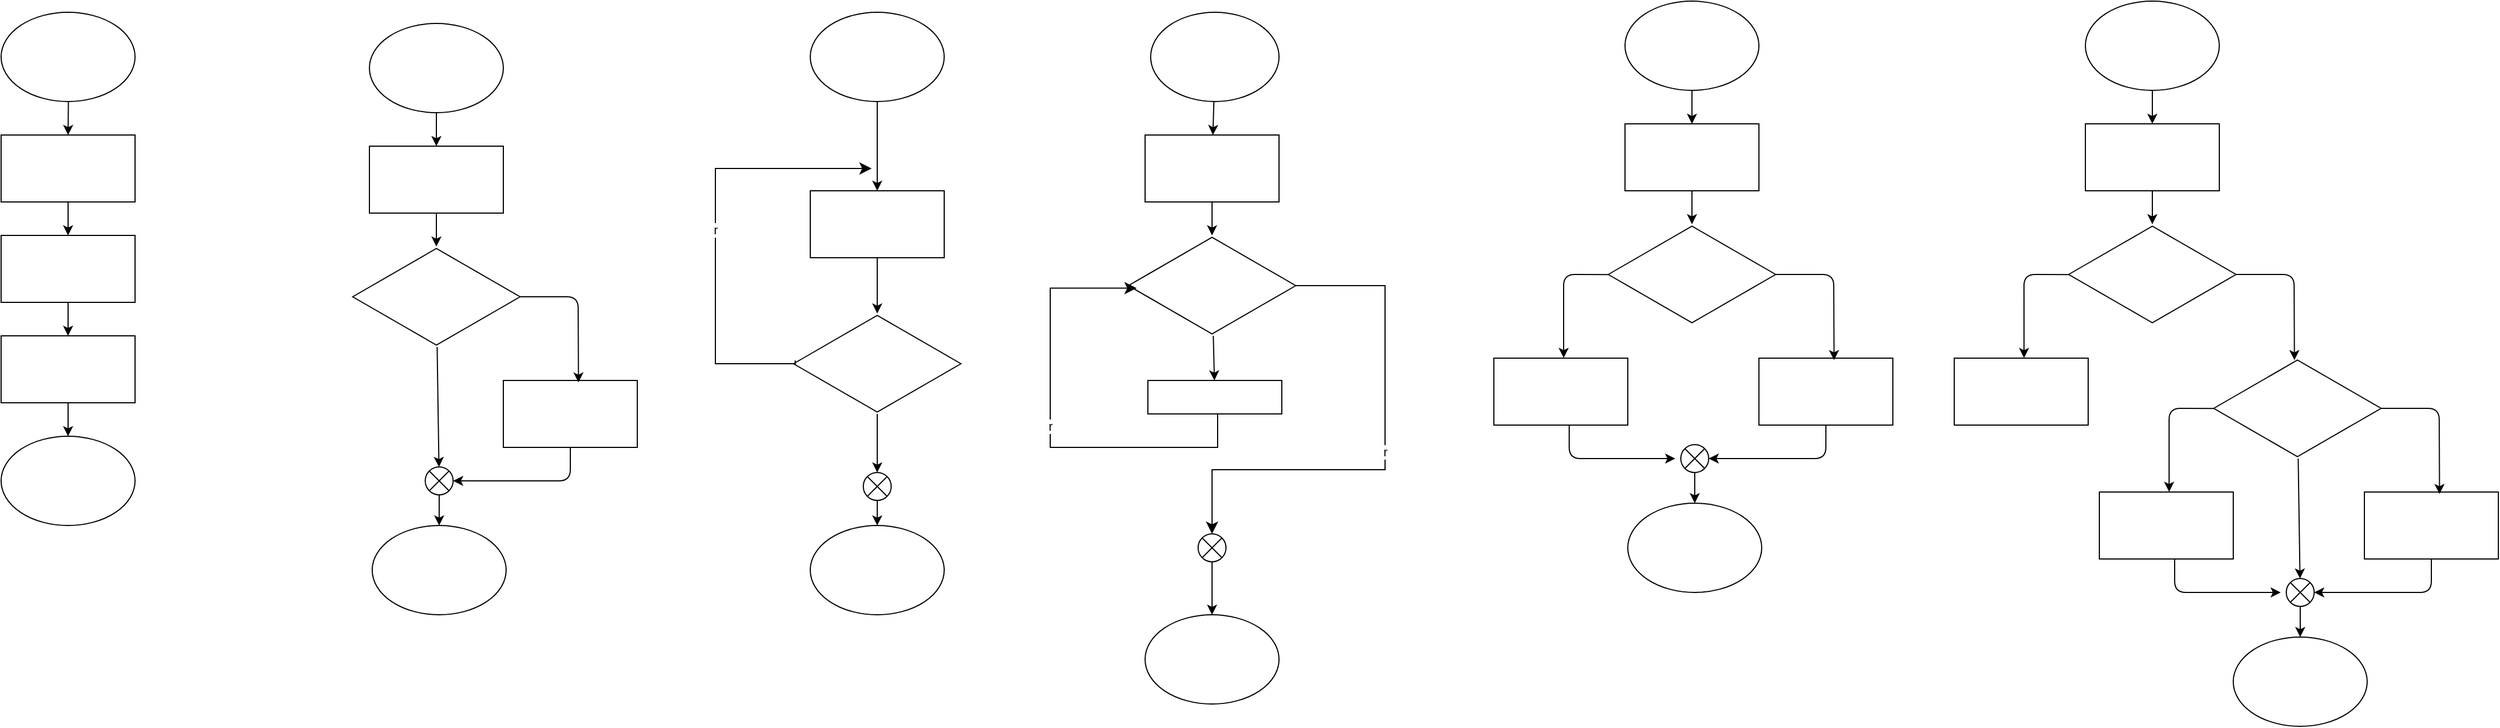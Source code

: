 <mxfile>
    <diagram id="3gfcmE10WwM9FCHn9ham" name="Página-1">
        <mxGraphModel dx="185" dy="104" grid="1" gridSize="10" guides="1" tooltips="1" connect="1" arrows="1" fold="1" page="1" pageScale="1" pageWidth="1200" pageHeight="1600" math="0" shadow="0">
            <root>
                <mxCell id="0"/>
                <mxCell id="1" parent="0"/>
                <mxCell id="6" value="" style="edgeStyle=none;html=1;" parent="1" source="2" target="4" edge="1">
                    <mxGeometry relative="1" as="geometry"/>
                </mxCell>
                <mxCell id="2" value="" style="ellipse;whiteSpace=wrap;html=1;" parent="1" vertex="1">
                    <mxGeometry x="100" y="10" width="120" height="80" as="geometry"/>
                </mxCell>
                <mxCell id="8" value="" style="edgeStyle=none;html=1;" parent="1" source="3" target="5" edge="1">
                    <mxGeometry relative="1" as="geometry"/>
                </mxCell>
                <mxCell id="3" value="" style="rounded=0;whiteSpace=wrap;html=1;" parent="1" vertex="1">
                    <mxGeometry x="100" y="210" width="120" height="60" as="geometry"/>
                </mxCell>
                <mxCell id="7" value="" style="edgeStyle=none;html=1;" parent="1" source="4" target="3" edge="1">
                    <mxGeometry relative="1" as="geometry"/>
                </mxCell>
                <mxCell id="4" value="" style="rounded=0;whiteSpace=wrap;html=1;" parent="1" vertex="1">
                    <mxGeometry x="100" y="120" width="120" height="60" as="geometry"/>
                </mxCell>
                <mxCell id="10" value="" style="edgeStyle=none;html=1;" parent="1" source="5" target="9" edge="1">
                    <mxGeometry relative="1" as="geometry"/>
                </mxCell>
                <mxCell id="5" value="" style="rounded=0;whiteSpace=wrap;html=1;" parent="1" vertex="1">
                    <mxGeometry x="100" y="300" width="120" height="60" as="geometry"/>
                </mxCell>
                <mxCell id="9" value="" style="ellipse;whiteSpace=wrap;html=1;" parent="1" vertex="1">
                    <mxGeometry x="100" y="390" width="120" height="80" as="geometry"/>
                </mxCell>
                <mxCell id="13" value="" style="edgeStyle=none;html=1;" parent="1" source="11" target="12" edge="1">
                    <mxGeometry relative="1" as="geometry"/>
                </mxCell>
                <mxCell id="11" value="" style="ellipse;whiteSpace=wrap;html=1;" parent="1" vertex="1">
                    <mxGeometry x="430" y="20" width="120" height="80" as="geometry"/>
                </mxCell>
                <mxCell id="15" value="" style="edgeStyle=none;html=1;" parent="1" source="12" edge="1">
                    <mxGeometry relative="1" as="geometry">
                        <mxPoint x="490" y="220" as="targetPoint"/>
                    </mxGeometry>
                </mxCell>
                <mxCell id="12" value="" style="rounded=0;whiteSpace=wrap;html=1;" parent="1" vertex="1">
                    <mxGeometry x="430" y="130" width="120" height="60" as="geometry"/>
                </mxCell>
                <mxCell id="25" style="edgeStyle=none;html=1;entryX=1;entryY=0.5;entryDx=0;entryDy=0;" parent="1" source="16" target="23" edge="1">
                    <mxGeometry relative="1" as="geometry">
                        <Array as="points">
                            <mxPoint x="610" y="430"/>
                        </Array>
                    </mxGeometry>
                </mxCell>
                <mxCell id="16" value="" style="rounded=0;whiteSpace=wrap;html=1;" parent="1" vertex="1">
                    <mxGeometry x="550" y="340" width="120" height="60" as="geometry"/>
                </mxCell>
                <mxCell id="18" value="" style="ellipse;whiteSpace=wrap;html=1;" parent="1" vertex="1">
                    <mxGeometry x="432.5" y="470" width="120" height="80" as="geometry"/>
                </mxCell>
                <mxCell id="21" style="edgeStyle=none;html=1;entryX=0.561;entryY=0.03;entryDx=0;entryDy=0;entryPerimeter=0;" parent="1" source="20" target="16" edge="1">
                    <mxGeometry relative="1" as="geometry">
                        <Array as="points">
                            <mxPoint x="617" y="265"/>
                        </Array>
                    </mxGeometry>
                </mxCell>
                <mxCell id="26" value="" style="edgeStyle=none;html=1;" parent="1" source="20" target="23" edge="1">
                    <mxGeometry relative="1" as="geometry"/>
                </mxCell>
                <mxCell id="20" value="" style="html=1;whiteSpace=wrap;aspect=fixed;shape=isoRectangle;" parent="1" vertex="1">
                    <mxGeometry x="415" y="220" width="150" height="90" as="geometry"/>
                </mxCell>
                <mxCell id="27" value="" style="edgeStyle=none;html=1;" parent="1" source="23" target="18" edge="1">
                    <mxGeometry relative="1" as="geometry"/>
                </mxCell>
                <mxCell id="23" value="" style="shape=sumEllipse;perimeter=ellipsePerimeter;whiteSpace=wrap;html=1;backgroundOutline=1;" parent="1" vertex="1">
                    <mxGeometry x="480" y="417.5" width="25" height="25" as="geometry"/>
                </mxCell>
                <mxCell id="28" value="" style="edgeStyle=none;html=1;" edge="1" parent="1" source="29" target="31">
                    <mxGeometry relative="1" as="geometry"/>
                </mxCell>
                <mxCell id="29" value="" style="ellipse;whiteSpace=wrap;html=1;" vertex="1" parent="1">
                    <mxGeometry x="1130" y="10" width="115" height="80" as="geometry"/>
                </mxCell>
                <mxCell id="30" value="" style="edgeStyle=none;html=1;" edge="1" parent="1" source="31">
                    <mxGeometry relative="1" as="geometry">
                        <mxPoint x="1185" y="210.0" as="targetPoint"/>
                    </mxGeometry>
                </mxCell>
                <mxCell id="31" value="" style="rounded=0;whiteSpace=wrap;html=1;" vertex="1" parent="1">
                    <mxGeometry x="1125" y="120" width="120" height="60" as="geometry"/>
                </mxCell>
                <mxCell id="33" value="" style="rounded=0;whiteSpace=wrap;html=1;" vertex="1" parent="1">
                    <mxGeometry x="1127.5" y="340" width="120" height="30" as="geometry"/>
                </mxCell>
                <mxCell id="34" value="" style="ellipse;whiteSpace=wrap;html=1;" vertex="1" parent="1">
                    <mxGeometry x="1125" y="550" width="120" height="80" as="geometry"/>
                </mxCell>
                <mxCell id="41" value="" style="edgeStyle=none;html=1;" edge="1" parent="1" source="37" target="33">
                    <mxGeometry relative="1" as="geometry"/>
                </mxCell>
                <mxCell id="37" value="" style="html=1;whiteSpace=wrap;aspect=fixed;shape=isoRectangle;" vertex="1" parent="1">
                    <mxGeometry x="1110" y="210" width="150" height="90" as="geometry"/>
                </mxCell>
                <mxCell id="42" value="r" style="edgeStyle=segmentEdgeStyle;endArrow=classic;html=1;curved=0;rounded=0;endSize=8;startSize=8;entryX=0.05;entryY=0.525;entryDx=0;entryDy=0;entryPerimeter=0;exitX=0.5;exitY=1;exitDx=0;exitDy=0;" edge="1" parent="1" source="33" target="37">
                    <mxGeometry width="50" height="50" relative="1" as="geometry">
                        <mxPoint x="1190" y="380" as="sourcePoint"/>
                        <mxPoint x="1090" y="290" as="targetPoint"/>
                        <Array as="points">
                            <mxPoint x="1190" y="370"/>
                            <mxPoint x="1190" y="400"/>
                            <mxPoint x="1040" y="400"/>
                            <mxPoint x="1040" y="257"/>
                        </Array>
                    </mxGeometry>
                </mxCell>
                <mxCell id="44" value="r" style="edgeStyle=segmentEdgeStyle;endArrow=classic;html=1;curved=0;rounded=0;endSize=8;startSize=8;entryX=0.5;entryY=0;entryDx=0;entryDy=0;" edge="1" parent="1" source="37" target="243">
                    <mxGeometry width="50" height="50" relative="1" as="geometry">
                        <mxPoint x="1490" y="370" as="sourcePoint"/>
                        <mxPoint x="1190" y="440" as="targetPoint"/>
                        <Array as="points">
                            <mxPoint x="1340" y="255"/>
                            <mxPoint x="1340" y="420"/>
                            <mxPoint x="1185" y="420"/>
                        </Array>
                    </mxGeometry>
                </mxCell>
                <mxCell id="45" value="" style="edgeStyle=none;html=1;" edge="1" parent="1" source="46" target="48">
                    <mxGeometry relative="1" as="geometry"/>
                </mxCell>
                <mxCell id="46" value="" style="ellipse;whiteSpace=wrap;html=1;" vertex="1" parent="1">
                    <mxGeometry x="825" y="10" width="120" height="80" as="geometry"/>
                </mxCell>
                <mxCell id="53" value="" style="edgeStyle=none;html=1;" edge="1" parent="1" source="48" target="52">
                    <mxGeometry relative="1" as="geometry"/>
                </mxCell>
                <mxCell id="48" value="" style="rounded=0;whiteSpace=wrap;html=1;" vertex="1" parent="1">
                    <mxGeometry x="825" y="170" width="120" height="60" as="geometry"/>
                </mxCell>
                <mxCell id="50" value="" style="ellipse;whiteSpace=wrap;html=1;" vertex="1" parent="1">
                    <mxGeometry x="825" y="470" width="120" height="80" as="geometry"/>
                </mxCell>
                <mxCell id="51" value="" style="edgeStyle=none;html=1;entryX=0.5;entryY=0;entryDx=0;entryDy=0;" edge="1" parent="1" source="52" target="240">
                    <mxGeometry relative="1" as="geometry">
                        <mxPoint x="885" y="420" as="targetPoint"/>
                    </mxGeometry>
                </mxCell>
                <mxCell id="52" value="" style="html=1;whiteSpace=wrap;aspect=fixed;shape=isoRectangle;" vertex="1" parent="1">
                    <mxGeometry x="810" y="280" width="150" height="90" as="geometry"/>
                </mxCell>
                <mxCell id="54" value="r" style="edgeStyle=segmentEdgeStyle;endArrow=classic;html=1;curved=0;rounded=0;endSize=8;startSize=8;exitX=0.01;exitY=0.468;exitDx=0;exitDy=0;exitPerimeter=0;" edge="1" parent="1" source="52">
                    <mxGeometry width="50" height="50" relative="1" as="geometry">
                        <mxPoint x="680.0" y="335.0" as="sourcePoint"/>
                        <mxPoint x="880" y="150" as="targetPoint"/>
                        <Array as="points">
                            <mxPoint x="812" y="325"/>
                            <mxPoint x="740" y="325"/>
                            <mxPoint x="740" y="150"/>
                        </Array>
                    </mxGeometry>
                </mxCell>
                <mxCell id="177" value="" style="edgeStyle=none;html=1;" edge="1" parent="1" source="178" target="180">
                    <mxGeometry relative="1" as="geometry"/>
                </mxCell>
                <mxCell id="178" value="" style="ellipse;whiteSpace=wrap;html=1;" vertex="1" parent="1">
                    <mxGeometry x="1555" width="120" height="80" as="geometry"/>
                </mxCell>
                <mxCell id="179" value="" style="edgeStyle=none;html=1;" edge="1" parent="1" source="180">
                    <mxGeometry relative="1" as="geometry">
                        <mxPoint x="1615" y="200" as="targetPoint"/>
                    </mxGeometry>
                </mxCell>
                <mxCell id="180" value="" style="rounded=0;whiteSpace=wrap;html=1;" vertex="1" parent="1">
                    <mxGeometry x="1555" y="110" width="120" height="60" as="geometry"/>
                </mxCell>
                <mxCell id="181" style="edgeStyle=none;html=1;entryX=1;entryY=0.5;entryDx=0;entryDy=0;" edge="1" parent="1" source="182" target="188">
                    <mxGeometry relative="1" as="geometry">
                        <Array as="points">
                            <mxPoint x="1735" y="410"/>
                        </Array>
                    </mxGeometry>
                </mxCell>
                <mxCell id="182" value="" style="rounded=0;whiteSpace=wrap;html=1;" vertex="1" parent="1">
                    <mxGeometry x="1675" y="320" width="120" height="60" as="geometry"/>
                </mxCell>
                <mxCell id="183" value="" style="ellipse;whiteSpace=wrap;html=1;" vertex="1" parent="1">
                    <mxGeometry x="1557.5" y="450" width="120" height="80" as="geometry"/>
                </mxCell>
                <mxCell id="184" style="edgeStyle=none;html=1;entryX=0.561;entryY=0.03;entryDx=0;entryDy=0;entryPerimeter=0;" edge="1" parent="1" source="186" target="182">
                    <mxGeometry relative="1" as="geometry">
                        <Array as="points">
                            <mxPoint x="1742" y="245"/>
                        </Array>
                    </mxGeometry>
                </mxCell>
                <mxCell id="186" value="" style="html=1;whiteSpace=wrap;aspect=fixed;shape=isoRectangle;" vertex="1" parent="1">
                    <mxGeometry x="1540" y="200" width="150" height="90" as="geometry"/>
                </mxCell>
                <mxCell id="187" value="" style="edgeStyle=none;html=1;" edge="1" parent="1" source="188" target="183">
                    <mxGeometry relative="1" as="geometry"/>
                </mxCell>
                <mxCell id="188" value="" style="shape=sumEllipse;perimeter=ellipsePerimeter;whiteSpace=wrap;html=1;backgroundOutline=1;" vertex="1" parent="1">
                    <mxGeometry x="1605" y="397.5" width="25" height="25" as="geometry"/>
                </mxCell>
                <mxCell id="189" value="" style="rounded=0;whiteSpace=wrap;html=1;" vertex="1" parent="1">
                    <mxGeometry x="1437.5" y="320" width="120" height="60" as="geometry"/>
                </mxCell>
                <mxCell id="190" style="edgeStyle=none;html=1;entryX=0.521;entryY=-0.003;entryDx=0;entryDy=0;entryPerimeter=0;exitX=0;exitY=0.501;exitDx=0;exitDy=0;exitPerimeter=0;" edge="1" parent="1" source="186" target="189">
                    <mxGeometry relative="1" as="geometry">
                        <Array as="points">
                            <mxPoint x="1500" y="245"/>
                        </Array>
                        <mxPoint x="1450" y="243.2" as="sourcePoint"/>
                        <mxPoint x="1502.32" y="320.0" as="targetPoint"/>
                    </mxGeometry>
                </mxCell>
                <mxCell id="191" style="edgeStyle=none;html=1;" edge="1" parent="1">
                    <mxGeometry relative="1" as="geometry">
                        <Array as="points">
                            <mxPoint x="1505" y="410"/>
                        </Array>
                        <mxPoint x="1505" y="380" as="sourcePoint"/>
                        <mxPoint x="1600" y="410" as="targetPoint"/>
                    </mxGeometry>
                </mxCell>
                <mxCell id="192" value="" style="edgeStyle=none;html=1;" edge="1" parent="1" source="193" target="195">
                    <mxGeometry relative="1" as="geometry"/>
                </mxCell>
                <mxCell id="193" value="" style="ellipse;whiteSpace=wrap;html=1;" vertex="1" parent="1">
                    <mxGeometry x="1967.5" width="120" height="80" as="geometry"/>
                </mxCell>
                <mxCell id="194" value="" style="edgeStyle=none;html=1;" edge="1" parent="1" source="195">
                    <mxGeometry relative="1" as="geometry">
                        <mxPoint x="2027.5" y="200" as="targetPoint"/>
                    </mxGeometry>
                </mxCell>
                <mxCell id="195" value="" style="rounded=0;whiteSpace=wrap;html=1;" vertex="1" parent="1">
                    <mxGeometry x="1967.5" y="110" width="120" height="60" as="geometry"/>
                </mxCell>
                <mxCell id="199" style="edgeStyle=none;html=1;entryX=0.561;entryY=0.03;entryDx=0;entryDy=0;entryPerimeter=0;" edge="1" parent="1" source="201">
                    <mxGeometry relative="1" as="geometry">
                        <Array as="points">
                            <mxPoint x="2154.5" y="245"/>
                        </Array>
                        <mxPoint x="2154.82" y="321.8" as="targetPoint"/>
                    </mxGeometry>
                </mxCell>
                <mxCell id="201" value="" style="html=1;whiteSpace=wrap;aspect=fixed;shape=isoRectangle;" vertex="1" parent="1">
                    <mxGeometry x="1952.5" y="200" width="150" height="90" as="geometry"/>
                </mxCell>
                <mxCell id="204" value="" style="rounded=0;whiteSpace=wrap;html=1;" vertex="1" parent="1">
                    <mxGeometry x="1850" y="320" width="120" height="60" as="geometry"/>
                </mxCell>
                <mxCell id="205" style="edgeStyle=none;html=1;entryX=0.521;entryY=-0.003;entryDx=0;entryDy=0;entryPerimeter=0;exitX=0;exitY=0.501;exitDx=0;exitDy=0;exitPerimeter=0;" edge="1" parent="1" source="201" target="204">
                    <mxGeometry relative="1" as="geometry">
                        <Array as="points">
                            <mxPoint x="1912.5" y="245"/>
                        </Array>
                        <mxPoint x="1862.5" y="243.2" as="sourcePoint"/>
                        <mxPoint x="1914.82" y="320.0" as="targetPoint"/>
                    </mxGeometry>
                </mxCell>
                <mxCell id="227" style="edgeStyle=none;html=1;entryX=1;entryY=0.5;entryDx=0;entryDy=0;" edge="1" parent="1" source="228" target="234">
                    <mxGeometry relative="1" as="geometry">
                        <Array as="points">
                            <mxPoint x="2277.5" y="530"/>
                        </Array>
                    </mxGeometry>
                </mxCell>
                <mxCell id="228" value="" style="rounded=0;whiteSpace=wrap;html=1;" vertex="1" parent="1">
                    <mxGeometry x="2217.5" y="440" width="120" height="60" as="geometry"/>
                </mxCell>
                <mxCell id="229" value="" style="ellipse;whiteSpace=wrap;html=1;" vertex="1" parent="1">
                    <mxGeometry x="2100" y="570" width="120" height="80" as="geometry"/>
                </mxCell>
                <mxCell id="230" style="edgeStyle=none;html=1;entryX=0.561;entryY=0.03;entryDx=0;entryDy=0;entryPerimeter=0;" edge="1" parent="1" source="232" target="228">
                    <mxGeometry relative="1" as="geometry">
                        <Array as="points">
                            <mxPoint x="2284.5" y="365"/>
                        </Array>
                    </mxGeometry>
                </mxCell>
                <mxCell id="231" value="" style="edgeStyle=none;html=1;" edge="1" parent="1" source="232" target="234">
                    <mxGeometry relative="1" as="geometry"/>
                </mxCell>
                <mxCell id="232" value="" style="html=1;whiteSpace=wrap;aspect=fixed;shape=isoRectangle;" vertex="1" parent="1">
                    <mxGeometry x="2082.5" y="320" width="150" height="90" as="geometry"/>
                </mxCell>
                <mxCell id="233" value="" style="edgeStyle=none;html=1;" edge="1" parent="1" source="234" target="229">
                    <mxGeometry relative="1" as="geometry"/>
                </mxCell>
                <mxCell id="234" value="" style="shape=sumEllipse;perimeter=ellipsePerimeter;whiteSpace=wrap;html=1;backgroundOutline=1;" vertex="1" parent="1">
                    <mxGeometry x="2147.5" y="517.5" width="25" height="25" as="geometry"/>
                </mxCell>
                <mxCell id="235" value="" style="rounded=0;whiteSpace=wrap;html=1;" vertex="1" parent="1">
                    <mxGeometry x="1980" y="440" width="120" height="60" as="geometry"/>
                </mxCell>
                <mxCell id="236" style="edgeStyle=none;html=1;entryX=0.521;entryY=-0.003;entryDx=0;entryDy=0;entryPerimeter=0;exitX=0;exitY=0.501;exitDx=0;exitDy=0;exitPerimeter=0;" edge="1" parent="1" source="232" target="235">
                    <mxGeometry relative="1" as="geometry">
                        <Array as="points">
                            <mxPoint x="2042.5" y="365"/>
                        </Array>
                        <mxPoint x="1992.5" y="363.2" as="sourcePoint"/>
                        <mxPoint x="2044.82" y="440" as="targetPoint"/>
                    </mxGeometry>
                </mxCell>
                <mxCell id="237" style="edgeStyle=none;html=1;" edge="1" parent="1">
                    <mxGeometry relative="1" as="geometry">
                        <Array as="points">
                            <mxPoint x="2047.5" y="530"/>
                        </Array>
                        <mxPoint x="2047.5" y="500" as="sourcePoint"/>
                        <mxPoint x="2142.5" y="530" as="targetPoint"/>
                    </mxGeometry>
                </mxCell>
                <mxCell id="241" value="" style="edgeStyle=none;html=1;" edge="1" parent="1" source="240" target="50">
                    <mxGeometry relative="1" as="geometry"/>
                </mxCell>
                <mxCell id="240" value="" style="shape=sumEllipse;perimeter=ellipsePerimeter;whiteSpace=wrap;html=1;backgroundOutline=1;" vertex="1" parent="1">
                    <mxGeometry x="872.5" y="422.5" width="25" height="25" as="geometry"/>
                </mxCell>
                <mxCell id="244" value="" style="edgeStyle=none;html=1;" edge="1" parent="1" source="243" target="34">
                    <mxGeometry relative="1" as="geometry"/>
                </mxCell>
                <mxCell id="243" value="" style="shape=sumEllipse;perimeter=ellipsePerimeter;whiteSpace=wrap;html=1;backgroundOutline=1;" vertex="1" parent="1">
                    <mxGeometry x="1172.5" y="477.5" width="25" height="25" as="geometry"/>
                </mxCell>
            </root>
        </mxGraphModel>
    </diagram>
</mxfile>
